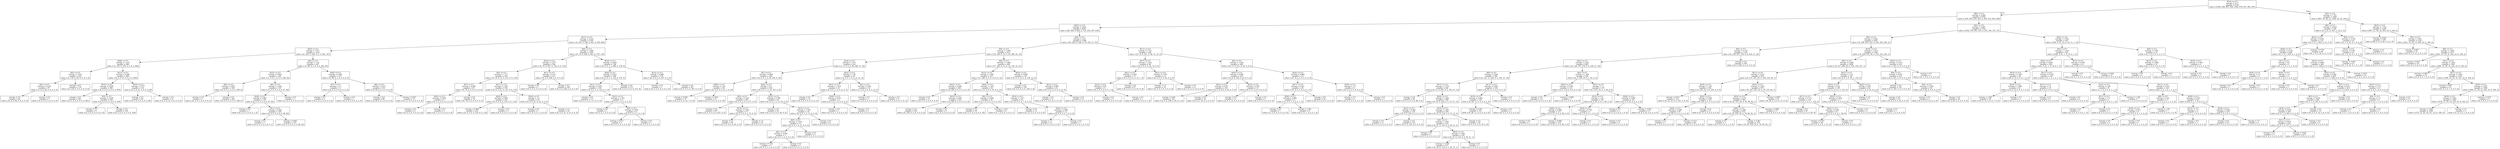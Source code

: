digraph Tree {
node [shape=box] ;
0 [label="X[14] <= 0.5\nentropy = 3.17\nsamples = 8739\nvalue = [1000, 968, 987, 956, 1000, 978, 937, 962, 951]"] ;
1 [label="X[8] <= 0.5\nentropy = 2.944\nsamples = 6793\nvalue = [303, 934, 951, 935, 0, 954, 913, 854, 949]"] ;
0 -> 1 [labeldistance=2.5, labelangle=45, headlabel="True"] ;
2 [label="X[20] <= 0.5\nentropy = 2.623\nsamples = 4001\nvalue = [49, 564, 0, 602, 0, 719, 552, 597, 918]"] ;
1 -> 2 ;
3 [label="X[17] <= 0.5\nentropy = 2.234\nsamples = 2705\nvalue = [4, 301, 0, 356, 0, 641, 0, 540, 863]"] ;
2 -> 3 ;
4 [label="X[23] <= 0.5\nentropy = 1.677\nsamples = 1343\nvalue = [4, 222, 0, 108, 0, 0, 0, 262, 747]"] ;
3 -> 4 ;
5 [label="X[26] <= 0.5\nentropy = 1.103\nsamples = 896\nvalue = [3, 123, 0, 105, 0, 0, 0, 0, 665]"] ;
4 -> 5 ;
6 [label="X[5] <= 0.5\nentropy = 1.074\nsamples = 206\nvalue = [3, 119, 0, 84, 0, 0, 0, 0, 0]"] ;
5 -> 6 ;
7 [label="X[2] <= 0.5\nentropy = 0.216\nsamples = 87\nvalue = [3, 0, 0, 84, 0, 0, 0, 0, 0]"] ;
6 -> 7 ;
8 [label="entropy = 0.0\nsamples = 84\nvalue = [0, 0, 0, 84, 0, 0, 0, 0, 0]"] ;
7 -> 8 ;
9 [label="entropy = 0.0\nsamples = 3\nvalue = [3, 0, 0, 0, 0, 0, 0, 0, 0]"] ;
7 -> 9 ;
10 [label="entropy = 0.0\nsamples = 119\nvalue = [0, 119, 0, 0, 0, 0, 0, 0, 0]"] ;
6 -> 10 ;
11 [label="X[11] <= 0.5\nentropy = 0.248\nsamples = 690\nvalue = [0, 4, 0, 21, 0, 0, 0, 0, 665]"] ;
5 -> 11 ;
12 [label="X[15] <= 0.5\nentropy = 0.059\nsamples = 589\nvalue = [0, 4, 0, 0, 0, 0, 0, 0, 585]"] ;
11 -> 12 ;
13 [label="entropy = 0.0\nsamples = 481\nvalue = [0, 0, 0, 0, 0, 0, 0, 0, 481]"] ;
12 -> 13 ;
14 [label="X[3] <= 0.5\nentropy = 0.229\nsamples = 108\nvalue = [0, 4, 0, 0, 0, 0, 0, 0, 104]"] ;
12 -> 14 ;
15 [label="entropy = 0.0\nsamples = 4\nvalue = [0, 4, 0, 0, 0, 0, 0, 0, 0]"] ;
14 -> 15 ;
16 [label="entropy = 0.0\nsamples = 104\nvalue = [0, 0, 0, 0, 0, 0, 0, 0, 104]"] ;
14 -> 16 ;
17 [label="X[19] <= 0.5\nentropy = 0.737\nsamples = 101\nvalue = [0, 0, 0, 21, 0, 0, 0, 0, 80]"] ;
11 -> 17 ;
18 [label="entropy = 0.0\nsamples = 80\nvalue = [0, 0, 0, 0, 0, 0, 0, 0, 80]"] ;
17 -> 18 ;
19 [label="entropy = 0.0\nsamples = 21\nvalue = [0, 0, 0, 21, 0, 0, 0, 0, 0]"] ;
17 -> 19 ;
20 [label="X[5] <= 0.5\nentropy = 1.45\nsamples = 447\nvalue = [1, 99, 0, 3, 0, 0, 0, 262, 82]"] ;
4 -> 20 ;
21 [label="X[12] <= 0.5\nentropy = 0.853\nsamples = 340\nvalue = [1, 0, 0, 1, 0, 0, 0, 256, 82]"] ;
20 -> 21 ;
22 [label="X[0] <= 0.5\nentropy = 0.047\nsamples = 190\nvalue = [0, 0, 0, 1, 0, 0, 0, 189, 0]"] ;
21 -> 22 ;
23 [label="entropy = 0.0\nsamples = 1\nvalue = [0, 0, 0, 1, 0, 0, 0, 0, 0]"] ;
22 -> 23 ;
24 [label="entropy = 0.0\nsamples = 189\nvalue = [0, 0, 0, 0, 0, 0, 0, 189, 0]"] ;
22 -> 24 ;
25 [label="X[2] <= 0.5\nentropy = 1.044\nsamples = 150\nvalue = [1, 0, 0, 0, 0, 0, 0, 67, 82]"] ;
21 -> 25 ;
26 [label="X[26] <= 0.5\nentropy = 0.993\nsamples = 149\nvalue = [0, 0, 0, 0, 0, 0, 0, 67, 82]"] ;
25 -> 26 ;
27 [label="entropy = 0.0\nsamples = 1\nvalue = [0, 0, 0, 0, 0, 0, 0, 1, 0]"] ;
26 -> 27 ;
28 [label="X[1] <= 0.5\nentropy = 0.992\nsamples = 148\nvalue = [0, 0, 0, 0, 0, 0, 0, 66, 82]"] ;
26 -> 28 ;
29 [label="entropy = 0.0\nsamples = 1\nvalue = [0, 0, 0, 0, 0, 0, 0, 0, 1]"] ;
28 -> 29 ;
30 [label="entropy = 0.992\nsamples = 147\nvalue = [0, 0, 0, 0, 0, 0, 0, 66, 81]"] ;
28 -> 30 ;
31 [label="entropy = 0.0\nsamples = 1\nvalue = [1, 0, 0, 0, 0, 0, 0, 0, 0]"] ;
25 -> 31 ;
32 [label="X[26] <= 0.5\nentropy = 0.444\nsamples = 107\nvalue = [0, 99, 0, 2, 0, 0, 0, 6, 0]"] ;
20 -> 32 ;
33 [label="X[7] <= 0.5\nentropy = 1.0\nsamples = 4\nvalue = [0, 0, 0, 2, 0, 0, 0, 2, 0]"] ;
32 -> 33 ;
34 [label="entropy = 0.0\nsamples = 2\nvalue = [0, 0, 0, 2, 0, 0, 0, 0, 0]"] ;
33 -> 34 ;
35 [label="entropy = 0.0\nsamples = 2\nvalue = [0, 0, 0, 0, 0, 0, 0, 2, 0]"] ;
33 -> 35 ;
36 [label="X[6] <= 0.5\nentropy = 0.237\nsamples = 103\nvalue = [0, 99, 0, 0, 0, 0, 0, 4, 0]"] ;
32 -> 36 ;
37 [label="entropy = 0.0\nsamples = 88\nvalue = [0, 88, 0, 0, 0, 0, 0, 0, 0]"] ;
36 -> 37 ;
38 [label="entropy = 0.837\nsamples = 15\nvalue = [0, 11, 0, 0, 0, 0, 0, 4, 0]"] ;
36 -> 38 ;
39 [label="X[0] <= 0.5\nentropy = 1.968\nsamples = 1362\nvalue = [0, 79, 0, 248, 0, 641, 0, 278, 116]"] ;
3 -> 39 ;
40 [label="X[19] <= 0.5\nentropy = 1.877\nsamples = 594\nvalue = [0, 79, 0, 247, 0, 152, 0, 0, 116]"] ;
39 -> 40 ;
41 [label="X[3] <= 0.5\nentropy = 1.771\nsamples = 363\nvalue = [0, 79, 0, 21, 0, 147, 0, 0, 116]"] ;
40 -> 41 ;
42 [label="X[7] <= 0.5\nentropy = 0.368\nsamples = 85\nvalue = [0, 79, 0, 0, 0, 0, 0, 0, 6]"] ;
41 -> 42 ;
43 [label="X[22] <= 0.5\nentropy = 0.918\nsamples = 9\nvalue = [0, 3, 0, 0, 0, 0, 0, 0, 6]"] ;
42 -> 43 ;
44 [label="entropy = 0.0\nsamples = 6\nvalue = [0, 0, 0, 0, 0, 0, 0, 0, 6]"] ;
43 -> 44 ;
45 [label="entropy = 0.0\nsamples = 3\nvalue = [0, 3, 0, 0, 0, 0, 0, 0, 0]"] ;
43 -> 45 ;
46 [label="entropy = 0.0\nsamples = 76\nvalue = [0, 76, 0, 0, 0, 0, 0, 0, 0]"] ;
42 -> 46 ;
47 [label="X[11] <= 0.5\nentropy = 1.297\nsamples = 278\nvalue = [0, 0, 0, 21, 0, 147, 0, 0, 110]"] ;
41 -> 47 ;
48 [label="X[24] <= 0.5\nentropy = 0.997\nsamples = 235\nvalue = [0, 0, 0, 0, 0, 125, 0, 0, 110]"] ;
47 -> 48 ;
49 [label="entropy = 0.998\nsamples = 232\nvalue = [0, 0, 0, 0, 0, 122, 0, 0, 110]"] ;
48 -> 49 ;
50 [label="entropy = 0.0\nsamples = 3\nvalue = [0, 0, 0, 0, 0, 3, 0, 0, 0]"] ;
48 -> 50 ;
51 [label="X[26] <= 0.5\nentropy = 1.0\nsamples = 43\nvalue = [0, 0, 0, 21, 0, 22, 0, 0, 0]"] ;
47 -> 51 ;
52 [label="entropy = 0.0\nsamples = 1\nvalue = [0, 0, 0, 0, 0, 1, 0, 0, 0]"] ;
51 -> 52 ;
53 [label="entropy = 1.0\nsamples = 42\nvalue = [0, 0, 0, 21, 0, 21, 0, 0, 0]"] ;
51 -> 53 ;
54 [label="X[11] <= 0.5\nentropy = 0.151\nsamples = 231\nvalue = [0, 0, 0, 226, 0, 5, 0, 0, 0]"] ;
40 -> 54 ;
55 [label="entropy = 0.0\nsamples = 5\nvalue = [0, 0, 0, 0, 0, 5, 0, 0, 0]"] ;
54 -> 55 ;
56 [label="entropy = 0.0\nsamples = 226\nvalue = [0, 0, 0, 226, 0, 0, 0, 0, 0]"] ;
54 -> 56 ;
57 [label="X[10] <= 0.5\nentropy = 0.958\nsamples = 768\nvalue = [0, 0, 0, 1, 0, 489, 0, 278, 0]"] ;
39 -> 57 ;
58 [label="X[26] <= 0.5\nentropy = 0.913\nsamples = 398\nvalue = [0, 0, 0, 1, 0, 122, 0, 275, 0]"] ;
57 -> 58 ;
59 [label="X[11] <= 0.5\nentropy = 0.229\nsamples = 126\nvalue = [0, 0, 0, 1, 0, 122, 0, 3, 0]"] ;
58 -> 59 ;
60 [label="entropy = 0.0\nsamples = 117\nvalue = [0, 0, 0, 0, 0, 117, 0, 0, 0]"] ;
59 -> 60 ;
61 [label="X[12] <= 0.5\nentropy = 1.352\nsamples = 9\nvalue = [0, 0, 0, 1, 0, 5, 0, 3, 0]"] ;
59 -> 61 ;
62 [label="entropy = 0.0\nsamples = 1\nvalue = [0, 0, 0, 1, 0, 0, 0, 0, 0]"] ;
61 -> 62 ;
63 [label="X[4] <= 0.5\nentropy = 0.954\nsamples = 8\nvalue = [0, 0, 0, 0, 0, 5, 0, 3, 0]"] ;
61 -> 63 ;
64 [label="entropy = 0.971\nsamples = 5\nvalue = [0, 0, 0, 0, 0, 2, 0, 3, 0]"] ;
63 -> 64 ;
65 [label="entropy = 0.0\nsamples = 3\nvalue = [0, 0, 0, 0, 0, 3, 0, 0, 0]"] ;
63 -> 65 ;
66 [label="entropy = 0.0\nsamples = 272\nvalue = [0, 0, 0, 0, 0, 0, 0, 272, 0]"] ;
58 -> 66 ;
67 [label="X[13] <= 0.5\nentropy = 0.068\nsamples = 370\nvalue = [0, 0, 0, 0, 0, 367, 0, 3, 0]"] ;
57 -> 67 ;
68 [label="entropy = 0.0\nsamples = 3\nvalue = [0, 0, 0, 0, 0, 0, 0, 3, 0]"] ;
67 -> 68 ;
69 [label="entropy = 0.0\nsamples = 367\nvalue = [0, 0, 0, 0, 0, 367, 0, 0, 0]"] ;
67 -> 69 ;
70 [label="X[4] <= 0.5\nentropy = 2.25\nsamples = 1296\nvalue = [45, 263, 0, 246, 0, 78, 552, 57, 55]"] ;
2 -> 70 ;
71 [label="X[5] <= 0.5\nentropy = 1.858\nsamples = 912\nvalue = [18, 263, 0, 15, 0, 40, 480, 43, 53]"] ;
70 -> 71 ;
72 [label="X[16] <= 0.5\nentropy = 1.071\nsamples = 432\nvalue = [1, 0, 0, 2, 0, 30, 346, 31, 22]"] ;
71 -> 72 ;
73 [label="X[7] <= 0.5\nentropy = 0.699\nsamples = 384\nvalue = [0, 0, 0, 1, 0, 30, 334, 0, 19]"] ;
72 -> 73 ;
74 [label="X[26] <= 0.5\nentropy = 1.48\nsamples = 40\nvalue = [0, 0, 0, 0, 0, 14, 7, 0, 19]"] ;
73 -> 74 ;
75 [label="entropy = 0.949\nsamples = 19\nvalue = [0, 0, 0, 0, 0, 12, 7, 0, 0]"] ;
74 -> 75 ;
76 [label="entropy = 0.454\nsamples = 21\nvalue = [0, 0, 0, 0, 0, 2, 0, 0, 19]"] ;
74 -> 76 ;
77 [label="X[22] <= 0.5\nentropy = 0.3\nsamples = 344\nvalue = [0, 0, 0, 1, 0, 16, 327, 0, 0]"] ;
73 -> 77 ;
78 [label="X[0] <= 0.5\nentropy = 0.129\nsamples = 282\nvalue = [0, 0, 0, 0, 0, 5, 277, 0, 0]"] ;
77 -> 78 ;
79 [label="entropy = 0.0\nsamples = 207\nvalue = [0, 0, 0, 0, 0, 0, 207, 0, 0]"] ;
78 -> 79 ;
80 [label="X[10] <= 0.5\nentropy = 0.353\nsamples = 75\nvalue = [0, 0, 0, 0, 0, 5, 70, 0, 0]"] ;
78 -> 80 ;
81 [label="entropy = 0.0\nsamples = 65\nvalue = [0, 0, 0, 0, 0, 0, 65, 0, 0]"] ;
80 -> 81 ;
82 [label="entropy = 1.0\nsamples = 10\nvalue = [0, 0, 0, 0, 0, 5, 5, 0, 0]"] ;
80 -> 82 ;
83 [label="X[12] <= 0.5\nentropy = 0.789\nsamples = 62\nvalue = [0, 0, 0, 1, 0, 11, 50, 0, 0]"] ;
77 -> 83 ;
84 [label="entropy = 0.0\nsamples = 44\nvalue = [0, 0, 0, 0, 0, 0, 44, 0, 0]"] ;
83 -> 84 ;
85 [label="X[15] <= 0.5\nentropy = 1.194\nsamples = 18\nvalue = [0, 0, 0, 1, 0, 11, 6, 0, 0]"] ;
83 -> 85 ;
86 [label="X[9] <= 0.5\nentropy = 0.414\nsamples = 12\nvalue = [0, 0, 0, 1, 0, 11, 0, 0, 0]"] ;
85 -> 86 ;
87 [label="X[2] <= 0.5\nentropy = 0.592\nsamples = 7\nvalue = [0, 0, 0, 1, 0, 6, 0, 0, 0]"] ;
86 -> 87 ;
88 [label="entropy = 0.722\nsamples = 5\nvalue = [0, 0, 0, 1, 0, 4, 0, 0, 0]"] ;
87 -> 88 ;
89 [label="entropy = 0.0\nsamples = 2\nvalue = [0, 0, 0, 0, 0, 2, 0, 0, 0]"] ;
87 -> 89 ;
90 [label="entropy = 0.0\nsamples = 5\nvalue = [0, 0, 0, 0, 0, 5, 0, 0, 0]"] ;
86 -> 90 ;
91 [label="entropy = 0.0\nsamples = 6\nvalue = [0, 0, 0, 0, 0, 0, 6, 0, 0]"] ;
85 -> 91 ;
92 [label="X[23] <= 0.5\nentropy = 1.39\nsamples = 48\nvalue = [1, 0, 0, 1, 0, 0, 12, 31, 3]"] ;
72 -> 92 ;
93 [label="X[12] <= 0.5\nentropy = 1.014\nsamples = 16\nvalue = [0, 0, 0, 1, 0, 0, 12, 0, 3]"] ;
92 -> 93 ;
94 [label="entropy = 0.0\nsamples = 12\nvalue = [0, 0, 0, 0, 0, 0, 12, 0, 0]"] ;
93 -> 94 ;
95 [label="X[26] <= 0.5\nentropy = 0.811\nsamples = 4\nvalue = [0, 0, 0, 1, 0, 0, 0, 0, 3]"] ;
93 -> 95 ;
96 [label="entropy = 0.0\nsamples = 1\nvalue = [0, 0, 0, 1, 0, 0, 0, 0, 0]"] ;
95 -> 96 ;
97 [label="entropy = 0.0\nsamples = 3\nvalue = [0, 0, 0, 0, 0, 0, 0, 0, 3]"] ;
95 -> 97 ;
98 [label="X[1] <= 0.5\nentropy = 0.201\nsamples = 32\nvalue = [1, 0, 0, 0, 0, 0, 0, 31, 0]"] ;
92 -> 98 ;
99 [label="entropy = 0.0\nsamples = 1\nvalue = [1, 0, 0, 0, 0, 0, 0, 0, 0]"] ;
98 -> 99 ;
100 [label="entropy = 0.0\nsamples = 31\nvalue = [0, 0, 0, 0, 0, 0, 0, 31, 0]"] ;
98 -> 100 ;
101 [label="X[0] <= 0.5\nentropy = 1.806\nsamples = 480\nvalue = [17, 263, 0, 13, 0, 10, 134, 12, 31]"] ;
71 -> 101 ;
102 [label="X[13] <= 0.5\nentropy = 1.056\nsamples = 327\nvalue = [17, 263, 0, 0, 0, 10, 6, 0, 31]"] ;
101 -> 102 ;
103 [label="X[23] <= 0.5\nentropy = 0.299\nsamples = 264\nvalue = [14, 250, 0, 0, 0, 0, 0, 0, 0]"] ;
102 -> 103 ;
104 [label="entropy = 0.0\nsamples = 12\nvalue = [12, 0, 0, 0, 0, 0, 0, 0, 0]"] ;
103 -> 104 ;
105 [label="X[10] <= 0.5\nentropy = 0.067\nsamples = 252\nvalue = [2, 250, 0, 0, 0, 0, 0, 0, 0]"] ;
103 -> 105 ;
106 [label="entropy = 0.0\nsamples = 250\nvalue = [0, 250, 0, 0, 0, 0, 0, 0, 0]"] ;
105 -> 106 ;
107 [label="entropy = 0.0\nsamples = 2\nvalue = [2, 0, 0, 0, 0, 0, 0, 0, 0]"] ;
105 -> 107 ;
108 [label="X[24] <= 0.5\nentropy = 1.927\nsamples = 63\nvalue = [3, 13, 0, 0, 0, 10, 6, 0, 31]"] ;
102 -> 108 ;
109 [label="X[2] <= 0.5\nentropy = 0.956\nsamples = 38\nvalue = [3, 1, 0, 0, 0, 3, 0, 0, 31]"] ;
108 -> 109 ;
110 [label="entropy = 0.0\nsamples = 30\nvalue = [0, 0, 0, 0, 0, 0, 0, 0, 30]"] ;
109 -> 110 ;
111 [label="entropy = 1.811\nsamples = 8\nvalue = [3, 1, 0, 0, 0, 3, 0, 0, 1]"] ;
109 -> 111 ;
112 [label="X[10] <= 0.5\nentropy = 1.517\nsamples = 25\nvalue = [0, 12, 0, 0, 0, 7, 6, 0, 0]"] ;
108 -> 112 ;
113 [label="entropy = 0.0\nsamples = 12\nvalue = [0, 12, 0, 0, 0, 0, 0, 0, 0]"] ;
112 -> 113 ;
114 [label="X[23] <= 0.5\nentropy = 0.996\nsamples = 13\nvalue = [0, 0, 0, 0, 0, 7, 6, 0, 0]"] ;
112 -> 114 ;
115 [label="entropy = 1.0\nsamples = 12\nvalue = [0, 0, 0, 0, 0, 6, 6, 0, 0]"] ;
114 -> 115 ;
116 [label="entropy = 0.0\nsamples = 1\nvalue = [0, 0, 0, 0, 0, 1, 0, 0, 0]"] ;
114 -> 116 ;
117 [label="X[25] <= 0.5\nentropy = 0.806\nsamples = 153\nvalue = [0, 0, 0, 13, 0, 0, 128, 12, 0]"] ;
101 -> 117 ;
118 [label="entropy = 0.0\nsamples = 128\nvalue = [0, 0, 0, 0, 0, 0, 128, 0, 0]"] ;
117 -> 118 ;
119 [label="X[11] <= 0.5\nentropy = 0.999\nsamples = 25\nvalue = [0, 0, 0, 13, 0, 0, 0, 12, 0]"] ;
117 -> 119 ;
120 [label="entropy = 0.0\nsamples = 12\nvalue = [0, 0, 0, 0, 0, 0, 0, 12, 0]"] ;
119 -> 120 ;
121 [label="entropy = 0.0\nsamples = 13\nvalue = [0, 0, 0, 13, 0, 0, 0, 0, 0]"] ;
119 -> 121 ;
122 [label="X[11] <= 0.5\nentropy = 1.707\nsamples = 384\nvalue = [27, 0, 0, 231, 0, 38, 72, 14, 2]"] ;
70 -> 122 ;
123 [label="X[17] <= 0.5\nentropy = 1.014\nsamples = 96\nvalue = [0, 0, 0, 0, 0, 18, 72, 6, 0]"] ;
122 -> 123 ;
124 [label="X[21] <= 0.5\nentropy = 0.104\nsamples = 73\nvalue = [0, 0, 0, 0, 0, 0, 72, 1, 0]"] ;
123 -> 124 ;
125 [label="X[13] <= 0.5\nentropy = 0.65\nsamples = 6\nvalue = [0, 0, 0, 0, 0, 0, 5, 1, 0]"] ;
124 -> 125 ;
126 [label="entropy = 0.0\nsamples = 5\nvalue = [0, 0, 0, 0, 0, 0, 5, 0, 0]"] ;
125 -> 126 ;
127 [label="entropy = 0.0\nsamples = 1\nvalue = [0, 0, 0, 0, 0, 0, 0, 1, 0]"] ;
125 -> 127 ;
128 [label="entropy = 0.0\nsamples = 67\nvalue = [0, 0, 0, 0, 0, 0, 67, 0, 0]"] ;
124 -> 128 ;
129 [label="X[21] <= 0.5\nentropy = 0.755\nsamples = 23\nvalue = [0, 0, 0, 0, 0, 18, 0, 5, 0]"] ;
123 -> 129 ;
130 [label="entropy = 1.0\nsamples = 10\nvalue = [0, 0, 0, 0, 0, 5, 0, 5, 0]"] ;
129 -> 130 ;
131 [label="entropy = 0.0\nsamples = 13\nvalue = [0, 0, 0, 0, 0, 13, 0, 0, 0]"] ;
129 -> 131 ;
132 [label="X[2] <= 0.5\nentropy = 1.036\nsamples = 288\nvalue = [27, 0, 0, 231, 0, 20, 0, 8, 2]"] ;
122 -> 132 ;
133 [label="X[16] <= 0.5\nentropy = 0.598\nsamples = 255\nvalue = [0, 0, 0, 228, 0, 20, 0, 5, 2]"] ;
132 -> 133 ;
134 [label="X[12] <= 0.5\nentropy = 0.557\nsamples = 240\nvalue = [0, 0, 0, 215, 0, 20, 0, 5, 0]"] ;
133 -> 134 ;
135 [label="entropy = 0.591\nsamples = 221\nvalue = [0, 0, 0, 196, 0, 20, 0, 5, 0]"] ;
134 -> 135 ;
136 [label="entropy = 0.0\nsamples = 19\nvalue = [0, 0, 0, 19, 0, 0, 0, 0, 0]"] ;
134 -> 136 ;
137 [label="X[12] <= 0.5\nentropy = 0.567\nsamples = 15\nvalue = [0, 0, 0, 13, 0, 0, 0, 0, 2]"] ;
133 -> 137 ;
138 [label="entropy = 0.0\nsamples = 13\nvalue = [0, 0, 0, 13, 0, 0, 0, 0, 0]"] ;
137 -> 138 ;
139 [label="entropy = 0.0\nsamples = 2\nvalue = [0, 0, 0, 0, 0, 0, 0, 0, 2]"] ;
137 -> 139 ;
140 [label="X[24] <= 0.5\nentropy = 0.866\nsamples = 33\nvalue = [27, 0, 0, 3, 0, 0, 0, 3, 0]"] ;
132 -> 140 ;
141 [label="X[17] <= 0.5\nentropy = 0.431\nsamples = 29\nvalue = [27, 0, 0, 1, 0, 0, 0, 1, 0]"] ;
140 -> 141 ;
142 [label="X[26] <= 0.5\nentropy = 0.986\nsamples = 9\nvalue = [7, 0, 0, 1, 0, 0, 0, 1, 0]"] ;
141 -> 142 ;
143 [label="entropy = 0.0\nsamples = 1\nvalue = [1, 0, 0, 0, 0, 0, 0, 0, 0]"] ;
142 -> 143 ;
144 [label="entropy = 1.061\nsamples = 8\nvalue = [6, 0, 0, 1, 0, 0, 0, 1, 0]"] ;
142 -> 144 ;
145 [label="entropy = 0.0\nsamples = 20\nvalue = [20, 0, 0, 0, 0, 0, 0, 0, 0]"] ;
141 -> 145 ;
146 [label="X[16] <= 0.5\nentropy = 1.0\nsamples = 4\nvalue = [0, 0, 0, 2, 0, 0, 0, 2, 0]"] ;
140 -> 146 ;
147 [label="entropy = 0.0\nsamples = 2\nvalue = [0, 0, 0, 0, 0, 0, 0, 2, 0]"] ;
146 -> 147 ;
148 [label="entropy = 0.0\nsamples = 2\nvalue = [0, 0, 0, 2, 0, 0, 0, 0, 0]"] ;
146 -> 148 ;
149 [label="X[2] <= 0.5\nentropy = 2.667\nsamples = 2792\nvalue = [254, 370, 951, 333, 0, 235, 361, 257, 31]"] ;
1 -> 149 ;
150 [label="X[0] <= 0.5\nentropy = 2.442\nsamples = 2451\nvalue = [0, 366, 910, 323, 0, 225, 350, 256, 21]"] ;
149 -> 150 ;
151 [label="X[4] <= 0.5\nentropy = 2.125\nsamples = 1122\nvalue = [0, 128, 437, 278, 0, 6, 226, 27, 20]"] ;
150 -> 151 ;
152 [label="X[22] <= 0.5\nentropy = 2.242\nsamples = 882\nvalue = [0, 128, 197, 278, 0, 6, 226, 27, 20]"] ;
151 -> 152 ;
153 [label="X[9] <= 0.5\nentropy = 2.024\nsamples = 590\nvalue = [0, 125, 11, 243, 0, 5, 163, 27, 16]"] ;
152 -> 153 ;
154 [label="X[17] <= 0.5\nentropy = 1.724\nsamples = 482\nvalue = [0, 31, 0, 243, 0, 5, 163, 27, 13]"] ;
153 -> 154 ;
155 [label="entropy = 0.0\nsamples = 88\nvalue = [0, 0, 0, 0, 0, 0, 88, 0, 0]"] ;
154 -> 155 ;
156 [label="X[20] <= 0.5\nentropy = 1.682\nsamples = 394\nvalue = [0, 31, 0, 243, 0, 5, 75, 27, 13]"] ;
154 -> 156 ;
157 [label="X[12] <= 0.5\nentropy = 0.405\nsamples = 136\nvalue = [0, 0, 0, 125, 0, 0, 0, 0, 11]"] ;
156 -> 157 ;
158 [label="entropy = 0.0\nsamples = 11\nvalue = [0, 0, 0, 0, 0, 0, 0, 0, 11]"] ;
157 -> 158 ;
159 [label="entropy = 0.0\nsamples = 125\nvalue = [0, 0, 0, 125, 0, 0, 0, 0, 0]"] ;
157 -> 159 ;
160 [label="X[10] <= 0.5\nentropy = 1.907\nsamples = 258\nvalue = [0, 31, 0, 118, 0, 5, 75, 27, 2]"] ;
156 -> 160 ;
161 [label="X[5] <= 0.5\nentropy = 1.867\nsamples = 219\nvalue = [0, 31, 0, 118, 0, 5, 36, 27, 2]"] ;
160 -> 161 ;
162 [label="entropy = 0.0\nsamples = 1\nvalue = [0, 0, 0, 0, 0, 0, 0, 0, 1]"] ;
161 -> 162 ;
163 [label="X[25] <= 0.5\nentropy = 1.842\nsamples = 218\nvalue = [0, 31, 0, 118, 0, 5, 36, 27, 1]"] ;
161 -> 163 ;
164 [label="entropy = 1.838\nsamples = 217\nvalue = [0, 30, 0, 118, 0, 5, 36, 27, 1]"] ;
163 -> 164 ;
165 [label="entropy = 0.0\nsamples = 1\nvalue = [0, 1, 0, 0, 0, 0, 0, 0, 0]"] ;
163 -> 165 ;
166 [label="entropy = 0.0\nsamples = 39\nvalue = [0, 0, 0, 0, 0, 0, 39, 0, 0]"] ;
160 -> 166 ;
167 [label="X[17] <= 0.5\nentropy = 0.654\nsamples = 108\nvalue = [0, 94, 11, 0, 0, 0, 0, 0, 3]"] ;
153 -> 167 ;
168 [label="X[19] <= 0.5\nentropy = 0.484\nsamples = 105\nvalue = [0, 94, 11, 0, 0, 0, 0, 0, 0]"] ;
167 -> 168 ;
169 [label="entropy = 0.497\nsamples = 101\nvalue = [0, 90, 11, 0, 0, 0, 0, 0, 0]"] ;
168 -> 169 ;
170 [label="entropy = 0.0\nsamples = 4\nvalue = [0, 4, 0, 0, 0, 0, 0, 0, 0]"] ;
168 -> 170 ;
171 [label="entropy = 0.0\nsamples = 3\nvalue = [0, 0, 0, 0, 0, 0, 0, 0, 3]"] ;
167 -> 171 ;
172 [label="X[3] <= 0.5\nentropy = 1.439\nsamples = 292\nvalue = [0, 3, 186, 35, 0, 1, 63, 0, 4]"] ;
152 -> 172 ;
173 [label="X[24] <= 0.5\nentropy = 0.166\nsamples = 122\nvalue = [0, 3, 119, 0, 0, 0, 0, 0, 0]"] ;
172 -> 173 ;
174 [label="entropy = 0.0\nsamples = 115\nvalue = [0, 0, 115, 0, 0, 0, 0, 0, 0]"] ;
173 -> 174 ;
175 [label="entropy = 0.985\nsamples = 7\nvalue = [0, 3, 4, 0, 0, 0, 0, 0, 0]"] ;
173 -> 175 ;
176 [label="X[11] <= 0.5\nentropy = 1.7\nsamples = 170\nvalue = [0, 0, 67, 35, 0, 1, 63, 0, 4]"] ;
172 -> 176 ;
177 [label="X[19] <= 0.5\nentropy = 1.22\nsamples = 132\nvalue = [0, 0, 67, 0, 0, 1, 60, 0, 4]"] ;
176 -> 177 ;
178 [label="X[20] <= 0.5\nentropy = 0.998\nsamples = 127\nvalue = [0, 0, 67, 0, 0, 0, 60, 0, 0]"] ;
177 -> 178 ;
179 [label="entropy = 0.0\nsamples = 2\nvalue = [0, 0, 2, 0, 0, 0, 0, 0, 0]"] ;
178 -> 179 ;
180 [label="entropy = 0.999\nsamples = 125\nvalue = [0, 0, 65, 0, 0, 0, 60, 0, 0]"] ;
178 -> 180 ;
181 [label="X[16] <= 0.5\nentropy = 0.722\nsamples = 5\nvalue = [0, 0, 0, 0, 0, 1, 0, 0, 4]"] ;
177 -> 181 ;
182 [label="entropy = 0.0\nsamples = 1\nvalue = [0, 0, 0, 0, 0, 1, 0, 0, 0]"] ;
181 -> 182 ;
183 [label="entropy = 0.0\nsamples = 4\nvalue = [0, 0, 0, 0, 0, 0, 0, 0, 4]"] ;
181 -> 183 ;
184 [label="X[26] <= 0.5\nentropy = 0.398\nsamples = 38\nvalue = [0, 0, 0, 35, 0, 0, 3, 0, 0]"] ;
176 -> 184 ;
185 [label="entropy = 0.0\nsamples = 1\nvalue = [0, 0, 0, 0, 0, 0, 1, 0, 0]"] ;
184 -> 185 ;
186 [label="entropy = 0.303\nsamples = 37\nvalue = [0, 0, 0, 35, 0, 0, 2, 0, 0]"] ;
184 -> 186 ;
187 [label="entropy = 0.0\nsamples = 240\nvalue = [0, 0, 240, 0, 0, 0, 0, 0, 0]"] ;
151 -> 187 ;
188 [label="X[19] <= 0.5\nentropy = 2.333\nsamples = 1329\nvalue = [0, 238, 473, 45, 0, 219, 124, 229, 1]"] ;
150 -> 188 ;
189 [label="X[4] <= 0.5\nentropy = 2.448\nsamples = 1099\nvalue = [0, 237, 246, 45, 0, 219, 124, 227, 1]"] ;
188 -> 189 ;
190 [label="X[11] <= 0.5\nentropy = 2.413\nsamples = 918\nvalue = [0, 237, 237, 42, 0, 184, 123, 94, 1]"] ;
189 -> 190 ;
191 [label="X[18] <= 0.5\nentropy = 1.197\nsamples = 245\nvalue = [0, 130, 10, 0, 0, 105, 0, 0, 0]"] ;
190 -> 191 ;
192 [label="entropy = 0.812\nsamples = 121\nvalue = [0, 10, 10, 0, 0, 101, 0, 0, 0]"] ;
191 -> 192 ;
193 [label="X[22] <= 0.5\nentropy = 0.206\nsamples = 124\nvalue = [0, 120, 0, 0, 0, 4, 0, 0, 0]"] ;
191 -> 193 ;
194 [label="X[26] <= 0.5\nentropy = 0.269\nsamples = 87\nvalue = [0, 83, 0, 0, 0, 4, 0, 0, 0]"] ;
193 -> 194 ;
195 [label="entropy = 0.0\nsamples = 1\nvalue = [0, 1, 0, 0, 0, 0, 0, 0, 0]"] ;
194 -> 195 ;
196 [label="entropy = 0.271\nsamples = 86\nvalue = [0, 82, 0, 0, 0, 4, 0, 0, 0]"] ;
194 -> 196 ;
197 [label="entropy = 0.0\nsamples = 37\nvalue = [0, 37, 0, 0, 0, 0, 0, 0, 0]"] ;
193 -> 197 ;
198 [label="X[22] <= 0.5\nentropy = 2.422\nsamples = 673\nvalue = [0, 107, 227, 42, 0, 79, 123, 94, 1]"] ;
190 -> 198 ;
199 [label="X[16] <= 0.5\nentropy = 2.374\nsamples = 592\nvalue = [0, 63, 227, 42, 0, 79, 86, 94, 1]"] ;
198 -> 199 ;
200 [label="X[26] <= 0.5\nentropy = 2.368\nsamples = 575\nvalue = [0, 63, 218, 34, 0, 79, 86, 94, 1]"] ;
199 -> 200 ;
201 [label="entropy = 0.0\nsamples = 1\nvalue = [0, 0, 0, 0, 0, 0, 1, 0, 0]"] ;
200 -> 201 ;
202 [label="entropy = 2.367\nsamples = 574\nvalue = [0, 63, 218, 34, 0, 79, 85, 94, 1]"] ;
200 -> 202 ;
203 [label="entropy = 0.998\nsamples = 17\nvalue = [0, 0, 9, 8, 0, 0, 0, 0, 0]"] ;
199 -> 203 ;
204 [label="entropy = 0.995\nsamples = 81\nvalue = [0, 44, 0, 0, 0, 0, 37, 0, 0]"] ;
198 -> 204 ;
205 [label="X[21] <= 0.5\nentropy = 1.14\nsamples = 181\nvalue = [0, 0, 9, 3, 0, 35, 1, 133, 0]"] ;
189 -> 205 ;
206 [label="X[12] <= 0.5\nentropy = 0.32\nsamples = 139\nvalue = [0, 0, 2, 3, 0, 0, 1, 133, 0]"] ;
205 -> 206 ;
207 [label="X[11] <= 0.5\nentropy = 0.173\nsamples = 136\nvalue = [0, 0, 0, 2, 0, 0, 1, 133, 0]"] ;
206 -> 207 ;
208 [label="entropy = 0.0\nsamples = 95\nvalue = [0, 0, 0, 0, 0, 0, 0, 95, 0]"] ;
207 -> 208 ;
209 [label="X[24] <= 0.5\nentropy = 0.445\nsamples = 41\nvalue = [0, 0, 0, 2, 0, 0, 1, 38, 0]"] ;
207 -> 209 ;
210 [label="entropy = 0.453\nsamples = 40\nvalue = [0, 0, 0, 2, 0, 0, 1, 37, 0]"] ;
209 -> 210 ;
211 [label="entropy = 0.0\nsamples = 1\nvalue = [0, 0, 0, 0, 0, 0, 0, 1, 0]"] ;
209 -> 211 ;
212 [label="X[22] <= 0.5\nentropy = 0.918\nsamples = 3\nvalue = [0, 0, 2, 1, 0, 0, 0, 0, 0]"] ;
206 -> 212 ;
213 [label="entropy = 0.0\nsamples = 2\nvalue = [0, 0, 2, 0, 0, 0, 0, 0, 0]"] ;
212 -> 213 ;
214 [label="entropy = 0.0\nsamples = 1\nvalue = [0, 0, 0, 1, 0, 0, 0, 0, 0]"] ;
212 -> 214 ;
215 [label="X[20] <= 0.5\nentropy = 0.65\nsamples = 42\nvalue = [0, 0, 7, 0, 0, 35, 0, 0, 0]"] ;
205 -> 215 ;
216 [label="entropy = 0.0\nsamples = 7\nvalue = [0, 0, 7, 0, 0, 0, 0, 0, 0]"] ;
215 -> 216 ;
217 [label="entropy = 0.0\nsamples = 35\nvalue = [0, 0, 0, 0, 0, 35, 0, 0, 0]"] ;
215 -> 217 ;
218 [label="X[25] <= 0.5\nentropy = 0.112\nsamples = 230\nvalue = [0, 1, 227, 0, 0, 0, 0, 2, 0]"] ;
188 -> 218 ;
219 [label="X[9] <= 0.5\nentropy = 0.072\nsamples = 229\nvalue = [0, 0, 227, 0, 0, 0, 0, 2, 0]"] ;
218 -> 219 ;
220 [label="entropy = 0.0\nsamples = 183\nvalue = [0, 0, 183, 0, 0, 0, 0, 0, 0]"] ;
219 -> 220 ;
221 [label="X[5] <= 0.5\nentropy = 0.258\nsamples = 46\nvalue = [0, 0, 44, 0, 0, 0, 0, 2, 0]"] ;
219 -> 221 ;
222 [label="entropy = 0.0\nsamples = 2\nvalue = [0, 0, 0, 0, 0, 0, 0, 2, 0]"] ;
221 -> 222 ;
223 [label="entropy = 0.0\nsamples = 44\nvalue = [0, 0, 44, 0, 0, 0, 0, 0, 0]"] ;
221 -> 223 ;
224 [label="entropy = 0.0\nsamples = 1\nvalue = [0, 1, 0, 0, 0, 0, 0, 0, 0]"] ;
218 -> 224 ;
225 [label="X[22] <= 0.5\nentropy = 1.392\nsamples = 341\nvalue = [254, 4, 41, 10, 0, 10, 11, 1, 10]"] ;
149 -> 225 ;
226 [label="X[3] <= 0.5\nentropy = 1.126\nsamples = 322\nvalue = [254, 3, 41, 1, 0, 10, 9, 1, 3]"] ;
225 -> 226 ;
227 [label="X[23] <= 0.5\nentropy = 0.983\nsamples = 300\nvalue = [252, 3, 21, 1, 0, 10, 9, 1, 3]"] ;
226 -> 227 ;
228 [label="X[10] <= 0.5\nentropy = 1.935\nsamples = 59\nvalue = [28, 0, 13, 0, 0, 9, 7, 0, 2]"] ;
227 -> 228 ;
229 [label="X[19] <= 0.5\nentropy = 1.688\nsamples = 41\nvalue = [19, 0, 13, 0, 0, 0, 7, 0, 2]"] ;
228 -> 229 ;
230 [label="entropy = 1.687\nsamples = 40\nvalue = [19, 0, 12, 0, 0, 0, 7, 0, 2]"] ;
229 -> 230 ;
231 [label="entropy = 0.0\nsamples = 1\nvalue = [0, 0, 1, 0, 0, 0, 0, 0, 0]"] ;
229 -> 231 ;
232 [label="X[17] <= 0.5\nentropy = 1.0\nsamples = 18\nvalue = [9, 0, 0, 0, 0, 9, 0, 0, 0]"] ;
228 -> 232 ;
233 [label="entropy = 0.0\nsamples = 9\nvalue = [9, 0, 0, 0, 0, 0, 0, 0, 0]"] ;
232 -> 233 ;
234 [label="entropy = 0.0\nsamples = 9\nvalue = [0, 0, 0, 0, 0, 9, 0, 0, 0]"] ;
232 -> 234 ;
235 [label="X[17] <= 0.5\nentropy = 0.529\nsamples = 241\nvalue = [224, 3, 8, 1, 0, 1, 2, 1, 1]"] ;
227 -> 235 ;
236 [label="X[13] <= 0.5\nentropy = 1.88\nsamples = 9\nvalue = [1, 1, 5, 0, 0, 0, 1, 1, 0]"] ;
235 -> 236 ;
237 [label="X[11] <= 0.5\nentropy = 1.0\nsamples = 2\nvalue = [0, 0, 0, 0, 0, 0, 1, 1, 0]"] ;
236 -> 237 ;
238 [label="entropy = 0.0\nsamples = 1\nvalue = [0, 0, 0, 0, 0, 0, 0, 1, 0]"] ;
237 -> 238 ;
239 [label="entropy = 0.0\nsamples = 1\nvalue = [0, 0, 0, 0, 0, 0, 1, 0, 0]"] ;
237 -> 239 ;
240 [label="entropy = 1.149\nsamples = 7\nvalue = [1, 1, 5, 0, 0, 0, 0, 0, 0]"] ;
236 -> 240 ;
241 [label="X[11] <= 0.5\nentropy = 0.331\nsamples = 232\nvalue = [223, 2, 3, 1, 0, 1, 1, 0, 1]"] ;
235 -> 241 ;
242 [label="X[9] <= 0.5\nentropy = 2.04\nsamples = 11\nvalue = [5, 2, 2, 0, 0, 1, 1, 0, 0]"] ;
241 -> 242 ;
243 [label="X[18] <= 0.5\nentropy = 0.811\nsamples = 4\nvalue = [3, 0, 0, 0, 0, 1, 0, 0, 0]"] ;
242 -> 243 ;
244 [label="entropy = 0.0\nsamples = 3\nvalue = [3, 0, 0, 0, 0, 0, 0, 0, 0]"] ;
243 -> 244 ;
245 [label="entropy = 0.0\nsamples = 1\nvalue = [0, 0, 0, 0, 0, 1, 0, 0, 0]"] ;
243 -> 245 ;
246 [label="entropy = 1.95\nsamples = 7\nvalue = [2, 2, 2, 0, 0, 0, 1, 0, 0]"] ;
242 -> 246 ;
247 [label="X[26] <= 0.5\nentropy = 0.125\nsamples = 221\nvalue = [218, 0, 1, 1, 0, 0, 0, 0, 1]"] ;
241 -> 247 ;
248 [label="X[13] <= 0.5\nentropy = 1.0\nsamples = 2\nvalue = [0, 0, 1, 1, 0, 0, 0, 0, 0]"] ;
247 -> 248 ;
249 [label="entropy = 0.0\nsamples = 1\nvalue = [0, 0, 0, 1, 0, 0, 0, 0, 0]"] ;
248 -> 249 ;
250 [label="entropy = 0.0\nsamples = 1\nvalue = [0, 0, 1, 0, 0, 0, 0, 0, 0]"] ;
248 -> 250 ;
251 [label="X[18] <= 0.5\nentropy = 0.042\nsamples = 219\nvalue = [218, 0, 0, 0, 0, 0, 0, 0, 1]"] ;
247 -> 251 ;
252 [label="entropy = 0.0\nsamples = 217\nvalue = [217, 0, 0, 0, 0, 0, 0, 0, 0]"] ;
251 -> 252 ;
253 [label="entropy = 1.0\nsamples = 2\nvalue = [1, 0, 0, 0, 0, 0, 0, 0, 1]"] ;
251 -> 253 ;
254 [label="X[17] <= 0.5\nentropy = 0.439\nsamples = 22\nvalue = [2, 0, 20, 0, 0, 0, 0, 0, 0]"] ;
226 -> 254 ;
255 [label="entropy = 0.0\nsamples = 1\nvalue = [0, 0, 1, 0, 0, 0, 0, 0, 0]"] ;
254 -> 255 ;
256 [label="entropy = 0.454\nsamples = 21\nvalue = [2, 0, 19, 0, 0, 0, 0, 0, 0]"] ;
254 -> 256 ;
257 [label="X[9] <= 0.5\nentropy = 1.607\nsamples = 19\nvalue = [0, 1, 0, 9, 0, 0, 2, 0, 7]"] ;
225 -> 257 ;
258 [label="X[15] <= 0.5\nentropy = 0.469\nsamples = 10\nvalue = [0, 1, 0, 9, 0, 0, 0, 0, 0]"] ;
257 -> 258 ;
259 [label="entropy = 0.0\nsamples = 9\nvalue = [0, 0, 0, 9, 0, 0, 0, 0, 0]"] ;
258 -> 259 ;
260 [label="entropy = 0.0\nsamples = 1\nvalue = [0, 1, 0, 0, 0, 0, 0, 0, 0]"] ;
258 -> 260 ;
261 [label="X[19] <= 0.5\nentropy = 0.764\nsamples = 9\nvalue = [0, 0, 0, 0, 0, 0, 2, 0, 7]"] ;
257 -> 261 ;
262 [label="entropy = 0.0\nsamples = 2\nvalue = [0, 0, 0, 0, 0, 0, 2, 0, 0]"] ;
261 -> 262 ;
263 [label="entropy = 0.0\nsamples = 7\nvalue = [0, 0, 0, 0, 0, 0, 0, 0, 7]"] ;
261 -> 263 ;
264 [label="X[2] <= 0.5\nentropy = 1.701\nsamples = 1946\nvalue = [697, 34, 36, 21, 1000, 24, 24, 108, 2]"] ;
0 -> 264 [labeldistance=2.5, labelangle=-45, headlabel="False"] ;
265 [label="X[6] <= 0.5\nentropy = 0.424\nsamples = 738\nvalue = [0, 3, 6, 11, 697, 1, 18, 2, 0]"] ;
264 -> 265 ;
266 [label="X[21] <= 0.5\nentropy = 0.236\nsamples = 714\nvalue = [0, 2, 6, 1, 693, 0, 12, 0, 0]"] ;
265 -> 266 ;
267 [label="X[26] <= 0.5\nentropy = 0.126\nsamples = 648\nvalue = [0, 1, 6, 1, 639, 0, 1, 0, 0]"] ;
266 -> 267 ;
268 [label="X[7] <= 0.5\nentropy = 2.0\nsamples = 4\nvalue = [0, 1, 1, 0, 1, 0, 1, 0, 0]"] ;
267 -> 268 ;
269 [label="X[24] <= 0.5\nentropy = 1.0\nsamples = 2\nvalue = [0, 0, 1, 0, 0, 0, 1, 0, 0]"] ;
268 -> 269 ;
270 [label="entropy = 0.0\nsamples = 1\nvalue = [0, 0, 1, 0, 0, 0, 0, 0, 0]"] ;
269 -> 270 ;
271 [label="entropy = 0.0\nsamples = 1\nvalue = [0, 0, 0, 0, 0, 0, 1, 0, 0]"] ;
269 -> 271 ;
272 [label="X[22] <= 0.5\nentropy = 1.0\nsamples = 2\nvalue = [0, 1, 0, 0, 1, 0, 0, 0, 0]"] ;
268 -> 272 ;
273 [label="entropy = 0.0\nsamples = 1\nvalue = [0, 1, 0, 0, 0, 0, 0, 0, 0]"] ;
272 -> 273 ;
274 [label="entropy = 0.0\nsamples = 1\nvalue = [0, 0, 0, 0, 1, 0, 0, 0, 0]"] ;
272 -> 274 ;
275 [label="X[15] <= 0.5\nentropy = 0.082\nsamples = 644\nvalue = [0, 0, 5, 1, 638, 0, 0, 0, 0]"] ;
267 -> 275 ;
276 [label="X[22] <= 0.5\nentropy = 0.034\nsamples = 628\nvalue = [0, 0, 1, 1, 626, 0, 0, 0, 0]"] ;
275 -> 276 ;
277 [label="X[7] <= 0.5\nentropy = 0.017\nsamples = 614\nvalue = [0, 0, 1, 0, 613, 0, 0, 0, 0]"] ;
276 -> 277 ;
278 [label="X[3] <= 0.5\nentropy = 0.018\nsamples = 592\nvalue = [0, 0, 1, 0, 591, 0, 0, 0, 0]"] ;
277 -> 278 ;
279 [label="X[18] <= 0.5\nentropy = 0.018\nsamples = 582\nvalue = [0, 0, 1, 0, 581, 0, 0, 0, 0]"] ;
278 -> 279 ;
280 [label="X[11] <= 0.5\nentropy = 0.018\nsamples = 578\nvalue = [0, 0, 1, 0, 577, 0, 0, 0, 0]"] ;
279 -> 280 ;
281 [label="entropy = 0.0\nsamples = 3\nvalue = [0, 0, 0, 0, 3, 0, 0, 0, 0]"] ;
280 -> 281 ;
282 [label="entropy = 0.018\nsamples = 575\nvalue = [0, 0, 1, 0, 574, 0, 0, 0, 0]"] ;
280 -> 282 ;
283 [label="entropy = 0.0\nsamples = 4\nvalue = [0, 0, 0, 0, 4, 0, 0, 0, 0]"] ;
279 -> 283 ;
284 [label="entropy = 0.0\nsamples = 10\nvalue = [0, 0, 0, 0, 10, 0, 0, 0, 0]"] ;
278 -> 284 ;
285 [label="entropy = 0.0\nsamples = 22\nvalue = [0, 0, 0, 0, 22, 0, 0, 0, 0]"] ;
277 -> 285 ;
286 [label="X[19] <= 0.5\nentropy = 0.371\nsamples = 14\nvalue = [0, 0, 0, 1, 13, 0, 0, 0, 0]"] ;
276 -> 286 ;
287 [label="X[4] <= 0.5\nentropy = 1.0\nsamples = 2\nvalue = [0, 0, 0, 1, 1, 0, 0, 0, 0]"] ;
286 -> 287 ;
288 [label="entropy = 0.0\nsamples = 1\nvalue = [0, 0, 0, 1, 0, 0, 0, 0, 0]"] ;
287 -> 288 ;
289 [label="entropy = 0.0\nsamples = 1\nvalue = [0, 0, 0, 0, 1, 0, 0, 0, 0]"] ;
287 -> 289 ;
290 [label="entropy = 0.0\nsamples = 12\nvalue = [0, 0, 0, 0, 12, 0, 0, 0, 0]"] ;
286 -> 290 ;
291 [label="entropy = 0.811\nsamples = 16\nvalue = [0, 0, 4, 0, 12, 0, 0, 0, 0]"] ;
275 -> 291 ;
292 [label="entropy = 0.759\nsamples = 66\nvalue = [0, 1, 0, 0, 54, 0, 11, 0, 0]"] ;
266 -> 292 ;
293 [label="X[0] <= 0.5\nentropy = 2.138\nsamples = 24\nvalue = [0, 1, 0, 10, 4, 1, 6, 2, 0]"] ;
265 -> 293 ;
294 [label="X[10] <= 0.5\nentropy = 2.057\nsamples = 23\nvalue = [0, 1, 0, 10, 4, 1, 6, 1, 0]"] ;
293 -> 294 ;
295 [label="entropy = 2.058\nsamples = 22\nvalue = [0, 1, 0, 10, 4, 1, 5, 1, 0]"] ;
294 -> 295 ;
296 [label="entropy = 0.0\nsamples = 1\nvalue = [0, 0, 0, 0, 0, 0, 1, 0, 0]"] ;
294 -> 296 ;
297 [label="entropy = 0.0\nsamples = 1\nvalue = [0, 0, 0, 0, 0, 0, 0, 1, 0]"] ;
293 -> 297 ;
298 [label="X[23] <= 0.5\nentropy = 1.754\nsamples = 1208\nvalue = [697, 31, 30, 10, 303, 23, 6, 106, 2]"] ;
264 -> 298 ;
299 [label="entropy = 0.956\nsamples = 106\nvalue = [66, 0, 0, 0, 40, 0, 0, 0, 0]"] ;
298 -> 299 ;
300 [label="X[5] <= 0.5\nentropy = 1.801\nsamples = 1102\nvalue = [631, 31, 30, 10, 263, 23, 6, 106, 2]"] ;
298 -> 300 ;
301 [label="entropy = 0.907\nsamples = 31\nvalue = [10, 0, 0, 0, 21, 0, 0, 0, 0]"] ;
300 -> 301 ;
302 [label="X[8] <= 0.5\nentropy = 1.804\nsamples = 1071\nvalue = [621, 31, 30, 10, 242, 23, 6, 106, 2]"] ;
300 -> 302 ;
303 [label="entropy = 0.837\nsamples = 30\nvalue = [22, 0, 0, 0, 8, 0, 0, 0, 0]"] ;
302 -> 303 ;
304 [label="X[11] <= 0.5\nentropy = 1.823\nsamples = 1041\nvalue = [599, 31, 30, 10, 234, 23, 6, 106, 2]"] ;
302 -> 304 ;
305 [label="entropy = 0.881\nsamples = 10\nvalue = [3, 0, 0, 0, 7, 0, 0, 0, 0]"] ;
304 -> 305 ;
306 [label="X[17] <= 0.5\nentropy = 1.824\nsamples = 1031\nvalue = [596, 31, 30, 10, 227, 23, 6, 106, 2]"] ;
304 -> 306 ;
307 [label="entropy = 0.887\nsamples = 23\nvalue = [16, 0, 0, 0, 7, 0, 0, 0, 0]"] ;
306 -> 307 ;
308 [label="X[19] <= 0.5\nentropy = 1.837\nsamples = 1008\nvalue = [580, 31, 30, 10, 220, 23, 6, 106, 2]"] ;
306 -> 308 ;
309 [label="X[25] <= 0.5\nentropy = 1.841\nsamples = 1002\nvalue = [576, 31, 30, 10, 218, 23, 6, 106, 2]"] ;
308 -> 309 ;
310 [label="entropy = 1.842\nsamples = 1000\nvalue = [575, 31, 30, 10, 217, 23, 6, 106, 2]"] ;
309 -> 310 ;
311 [label="entropy = 1.0\nsamples = 2\nvalue = [1, 0, 0, 0, 1, 0, 0, 0, 0]"] ;
309 -> 311 ;
312 [label="entropy = 0.918\nsamples = 6\nvalue = [4, 0, 0, 0, 2, 0, 0, 0, 0]"] ;
308 -> 312 ;
}